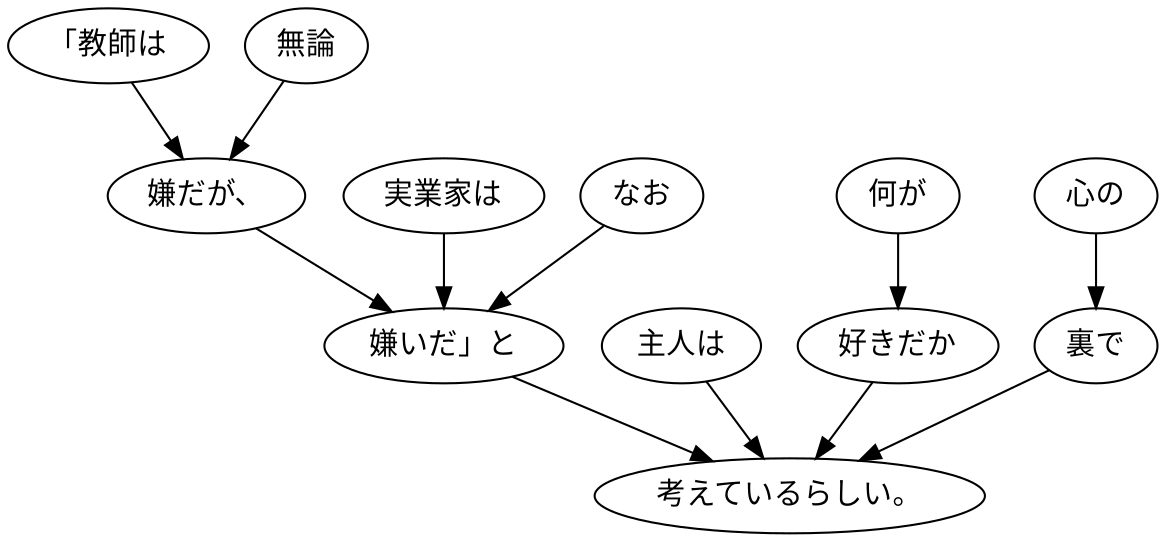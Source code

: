 digraph graph3104 {
	node0 [label="「教師は"];
	node1 [label="無論"];
	node2 [label="嫌だが、"];
	node3 [label="実業家は"];
	node4 [label="なお"];
	node5 [label="嫌いだ」と"];
	node6 [label="主人は"];
	node7 [label="何が"];
	node8 [label="好きだか"];
	node9 [label="心の"];
	node10 [label="裏で"];
	node11 [label="考えているらしい。"];
	node0 -> node2;
	node1 -> node2;
	node2 -> node5;
	node3 -> node5;
	node4 -> node5;
	node5 -> node11;
	node6 -> node11;
	node7 -> node8;
	node8 -> node11;
	node9 -> node10;
	node10 -> node11;
}
